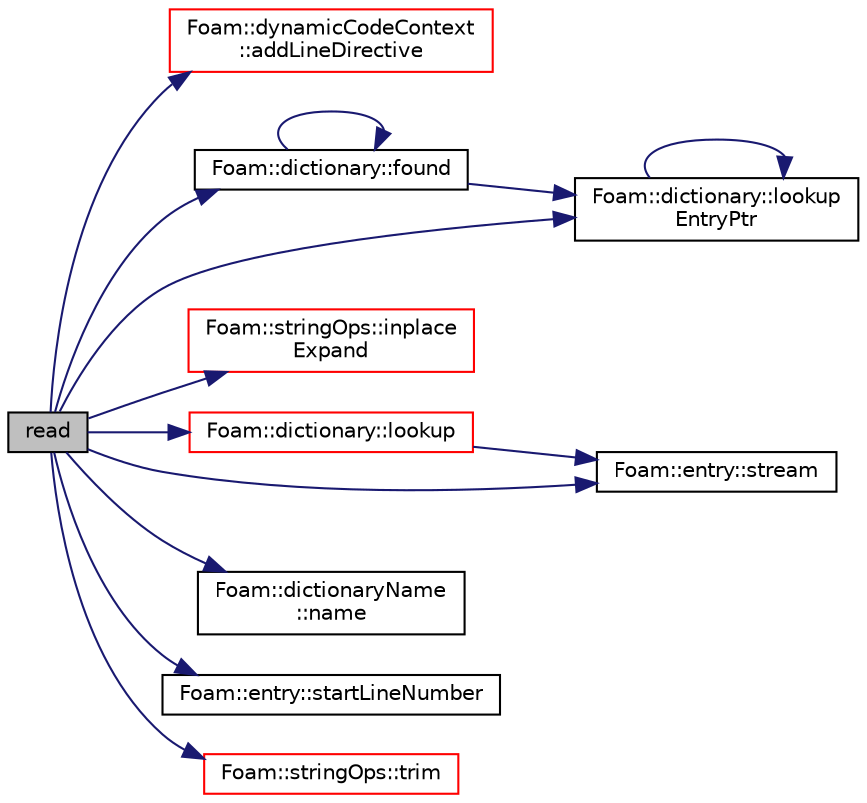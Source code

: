 digraph "read"
{
  bgcolor="transparent";
  edge [fontname="Helvetica",fontsize="10",labelfontname="Helvetica",labelfontsize="10"];
  node [fontname="Helvetica",fontsize="10",shape=record];
  rankdir="LR";
  Node348 [label="read",height=0.2,width=0.4,color="black", fillcolor="grey75", style="filled", fontcolor="black"];
  Node348 -> Node349 [color="midnightblue",fontsize="10",style="solid",fontname="Helvetica"];
  Node349 [label="Foam::dynamicCodeContext\l::addLineDirective",height=0.2,width=0.4,color="red",URL="$a27193.html#aa9d5cadb0154391add50c7a3a6708204",tooltip="Helper: add #line directive. "];
  Node348 -> Node354 [color="midnightblue",fontsize="10",style="solid",fontname="Helvetica"];
  Node354 [label="Foam::dictionary::found",height=0.2,width=0.4,color="black",URL="$a27129.html#adcd3d5d43253006ef145e56b43025d28",tooltip="Search dictionary for given keyword. "];
  Node354 -> Node354 [color="midnightblue",fontsize="10",style="solid",fontname="Helvetica"];
  Node354 -> Node355 [color="midnightblue",fontsize="10",style="solid",fontname="Helvetica"];
  Node355 [label="Foam::dictionary::lookup\lEntryPtr",height=0.2,width=0.4,color="black",URL="$a27129.html#a63ca8c5575e79a6e04b8a1e1c4c1d958",tooltip="Find and return an entry data stream pointer if present. "];
  Node355 -> Node355 [color="midnightblue",fontsize="10",style="solid",fontname="Helvetica"];
  Node348 -> Node356 [color="midnightblue",fontsize="10",style="solid",fontname="Helvetica"];
  Node356 [label="Foam::stringOps::inplace\lExpand",height=0.2,width=0.4,color="red",URL="$a21898.html#adf940b7b0788929e0e11ea44e7f9c1bb",tooltip="Inplace expand occurences of variables according to the mapping. "];
  Node348 -> Node360 [color="midnightblue",fontsize="10",style="solid",fontname="Helvetica"];
  Node360 [label="Foam::dictionary::lookup",height=0.2,width=0.4,color="red",URL="$a27129.html#a6a0727fa523e48977e27348663def509",tooltip="Find and return an entry data stream. "];
  Node360 -> Node411 [color="midnightblue",fontsize="10",style="solid",fontname="Helvetica"];
  Node411 [label="Foam::entry::stream",height=0.2,width=0.4,color="black",URL="$a27137.html#a3af18be98df6d673e0a40a4e38c350d1",tooltip="Return token stream if this entry is a primitive entry. "];
  Node348 -> Node355 [color="midnightblue",fontsize="10",style="solid",fontname="Helvetica"];
  Node348 -> Node362 [color="midnightblue",fontsize="10",style="solid",fontname="Helvetica"];
  Node362 [label="Foam::dictionaryName\l::name",height=0.2,width=0.4,color="black",URL="$a27125.html#aba53f1f9c8fadfa65f4099af10df348c",tooltip="Return the dictionary name. "];
  Node348 -> Node652 [color="midnightblue",fontsize="10",style="solid",fontname="Helvetica"];
  Node652 [label="Foam::entry::startLineNumber",height=0.2,width=0.4,color="black",URL="$a27137.html#a6afcf7ec0671b1957daa2b8ac262ff57",tooltip="Return line number of first token in dictionary. "];
  Node348 -> Node411 [color="midnightblue",fontsize="10",style="solid",fontname="Helvetica"];
  Node348 -> Node653 [color="midnightblue",fontsize="10",style="solid",fontname="Helvetica"];
  Node653 [label="Foam::stringOps::trim",height=0.2,width=0.4,color="red",URL="$a21898.html#a49e4bf4709b221cc53a2a86f484d5a87",tooltip="Return string trimmed of leading and trailing whitespace. "];
}

